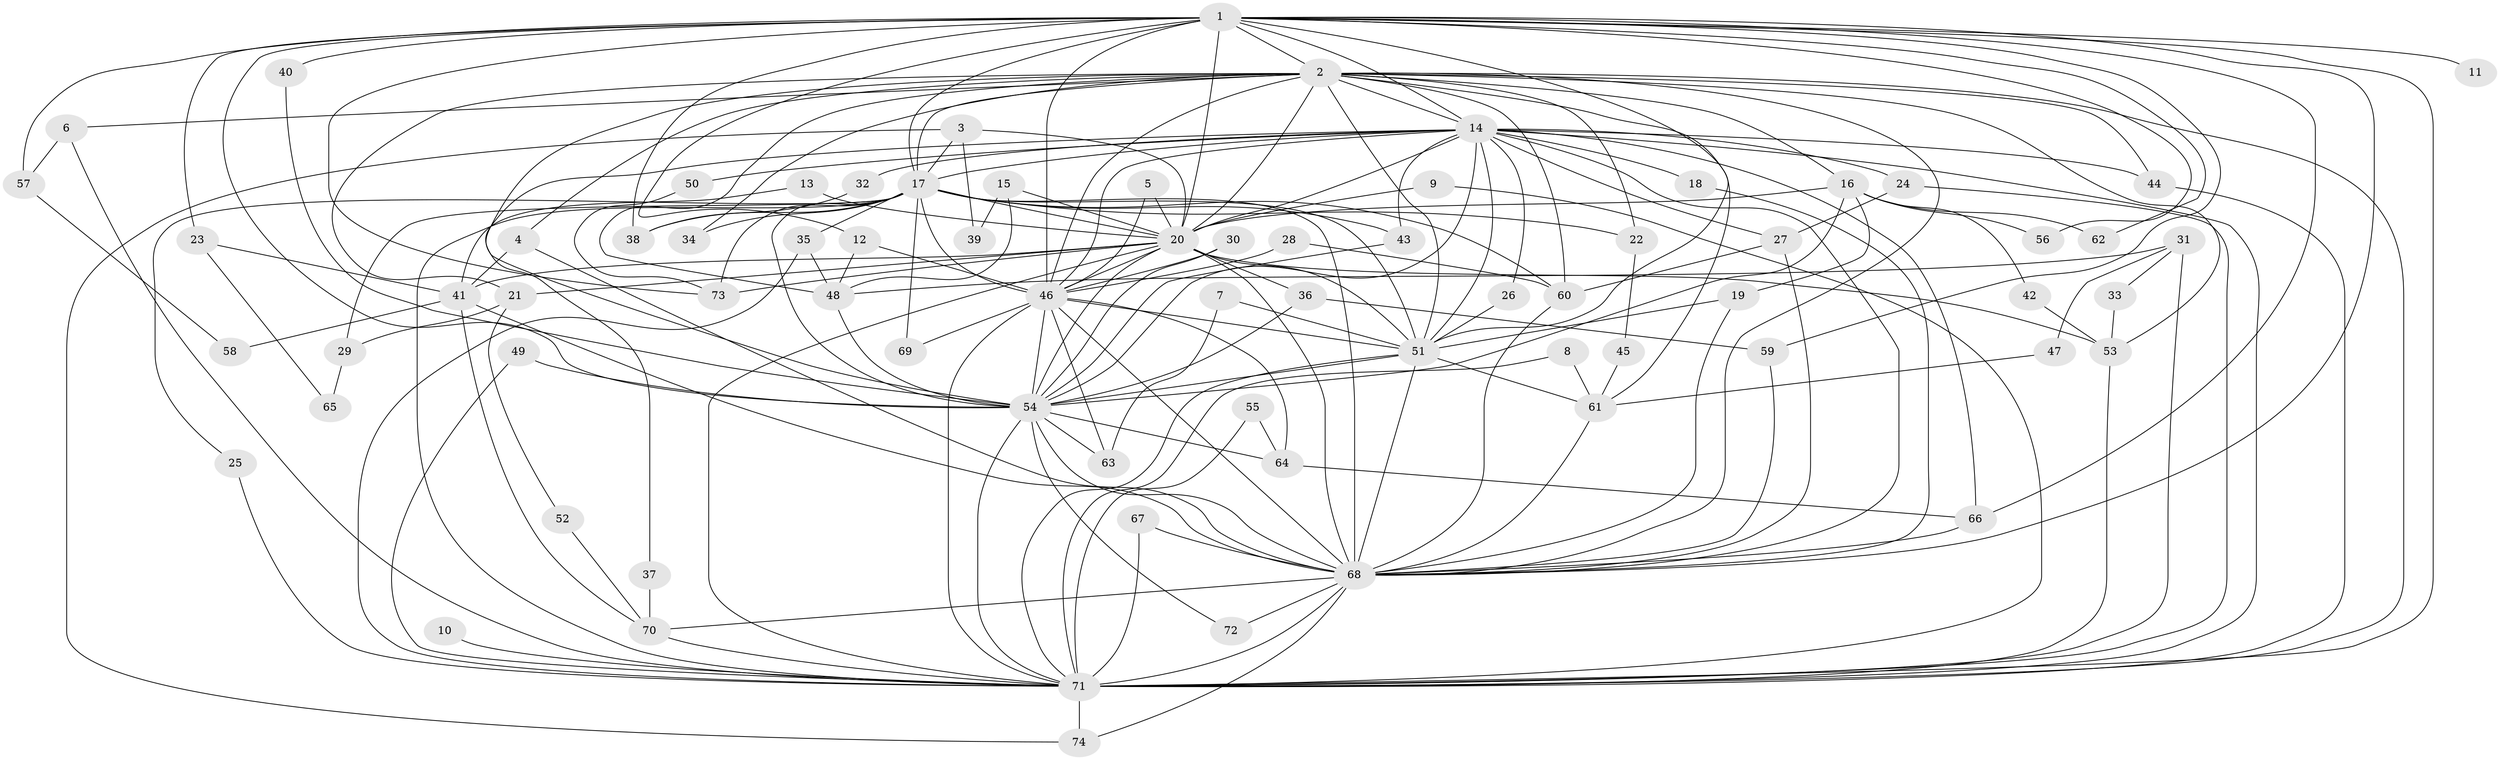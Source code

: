 // original degree distribution, {22: 0.009523809523809525, 24: 0.02857142857142857, 21: 0.02857142857142857, 28: 0.009523809523809525, 17: 0.009523809523809525, 14: 0.009523809523809525, 4: 0.08571428571428572, 3: 0.18095238095238095, 2: 0.5714285714285714, 5: 0.02857142857142857, 7: 0.01904761904761905, 6: 0.01904761904761905}
// Generated by graph-tools (version 1.1) at 2025/36/03/04/25 23:36:23]
// undirected, 74 vertices, 189 edges
graph export_dot {
  node [color=gray90,style=filled];
  1;
  2;
  3;
  4;
  5;
  6;
  7;
  8;
  9;
  10;
  11;
  12;
  13;
  14;
  15;
  16;
  17;
  18;
  19;
  20;
  21;
  22;
  23;
  24;
  25;
  26;
  27;
  28;
  29;
  30;
  31;
  32;
  33;
  34;
  35;
  36;
  37;
  38;
  39;
  40;
  41;
  42;
  43;
  44;
  45;
  46;
  47;
  48;
  49;
  50;
  51;
  52;
  53;
  54;
  55;
  56;
  57;
  58;
  59;
  60;
  61;
  62;
  63;
  64;
  65;
  66;
  67;
  68;
  69;
  70;
  71;
  72;
  73;
  74;
  1 -- 2 [weight=1.0];
  1 -- 11 [weight=1.0];
  1 -- 12 [weight=1.0];
  1 -- 14 [weight=1.0];
  1 -- 17 [weight=1.0];
  1 -- 20 [weight=1.0];
  1 -- 23 [weight=1.0];
  1 -- 38 [weight=2.0];
  1 -- 40 [weight=1.0];
  1 -- 46 [weight=1.0];
  1 -- 51 [weight=1.0];
  1 -- 54 [weight=1.0];
  1 -- 56 [weight=1.0];
  1 -- 57 [weight=1.0];
  1 -- 59 [weight=1.0];
  1 -- 62 [weight=1.0];
  1 -- 66 [weight=1.0];
  1 -- 68 [weight=1.0];
  1 -- 71 [weight=1.0];
  1 -- 73 [weight=1.0];
  2 -- 4 [weight=1.0];
  2 -- 6 [weight=1.0];
  2 -- 14 [weight=1.0];
  2 -- 16 [weight=1.0];
  2 -- 17 [weight=2.0];
  2 -- 20 [weight=1.0];
  2 -- 21 [weight=1.0];
  2 -- 22 [weight=1.0];
  2 -- 34 [weight=1.0];
  2 -- 44 [weight=1.0];
  2 -- 46 [weight=1.0];
  2 -- 48 [weight=1.0];
  2 -- 51 [weight=2.0];
  2 -- 53 [weight=1.0];
  2 -- 54 [weight=2.0];
  2 -- 60 [weight=1.0];
  2 -- 61 [weight=1.0];
  2 -- 68 [weight=1.0];
  2 -- 71 [weight=2.0];
  3 -- 17 [weight=1.0];
  3 -- 20 [weight=1.0];
  3 -- 39 [weight=1.0];
  3 -- 74 [weight=1.0];
  4 -- 41 [weight=1.0];
  4 -- 68 [weight=1.0];
  5 -- 20 [weight=1.0];
  5 -- 46 [weight=1.0];
  6 -- 57 [weight=1.0];
  6 -- 71 [weight=1.0];
  7 -- 51 [weight=1.0];
  7 -- 63 [weight=1.0];
  8 -- 61 [weight=1.0];
  8 -- 71 [weight=2.0];
  9 -- 20 [weight=1.0];
  9 -- 71 [weight=1.0];
  10 -- 71 [weight=1.0];
  12 -- 46 [weight=1.0];
  12 -- 48 [weight=1.0];
  13 -- 20 [weight=1.0];
  13 -- 41 [weight=1.0];
  14 -- 17 [weight=2.0];
  14 -- 18 [weight=2.0];
  14 -- 20 [weight=1.0];
  14 -- 24 [weight=1.0];
  14 -- 26 [weight=1.0];
  14 -- 27 [weight=1.0];
  14 -- 32 [weight=1.0];
  14 -- 37 [weight=1.0];
  14 -- 43 [weight=1.0];
  14 -- 44 [weight=1.0];
  14 -- 46 [weight=1.0];
  14 -- 50 [weight=1.0];
  14 -- 51 [weight=1.0];
  14 -- 54 [weight=1.0];
  14 -- 66 [weight=1.0];
  14 -- 68 [weight=1.0];
  14 -- 71 [weight=1.0];
  15 -- 20 [weight=1.0];
  15 -- 39 [weight=1.0];
  15 -- 48 [weight=1.0];
  16 -- 19 [weight=1.0];
  16 -- 20 [weight=1.0];
  16 -- 42 [weight=1.0];
  16 -- 54 [weight=1.0];
  16 -- 56 [weight=1.0];
  16 -- 62 [weight=1.0];
  17 -- 20 [weight=2.0];
  17 -- 22 [weight=1.0];
  17 -- 25 [weight=1.0];
  17 -- 29 [weight=1.0];
  17 -- 34 [weight=1.0];
  17 -- 35 [weight=1.0];
  17 -- 38 [weight=1.0];
  17 -- 43 [weight=1.0];
  17 -- 46 [weight=1.0];
  17 -- 51 [weight=1.0];
  17 -- 54 [weight=1.0];
  17 -- 60 [weight=1.0];
  17 -- 68 [weight=2.0];
  17 -- 69 [weight=1.0];
  17 -- 71 [weight=1.0];
  17 -- 73 [weight=1.0];
  18 -- 68 [weight=1.0];
  19 -- 51 [weight=1.0];
  19 -- 68 [weight=1.0];
  20 -- 21 [weight=1.0];
  20 -- 36 [weight=1.0];
  20 -- 41 [weight=1.0];
  20 -- 46 [weight=1.0];
  20 -- 51 [weight=1.0];
  20 -- 53 [weight=1.0];
  20 -- 54 [weight=1.0];
  20 -- 68 [weight=1.0];
  20 -- 71 [weight=1.0];
  20 -- 73 [weight=1.0];
  21 -- 29 [weight=1.0];
  21 -- 52 [weight=1.0];
  22 -- 45 [weight=1.0];
  23 -- 41 [weight=1.0];
  23 -- 65 [weight=1.0];
  24 -- 27 [weight=1.0];
  24 -- 71 [weight=1.0];
  25 -- 71 [weight=1.0];
  26 -- 51 [weight=1.0];
  27 -- 60 [weight=1.0];
  27 -- 68 [weight=1.0];
  28 -- 46 [weight=1.0];
  28 -- 60 [weight=1.0];
  29 -- 65 [weight=1.0];
  30 -- 46 [weight=1.0];
  30 -- 54 [weight=1.0];
  31 -- 33 [weight=1.0];
  31 -- 47 [weight=1.0];
  31 -- 48 [weight=1.0];
  31 -- 71 [weight=1.0];
  32 -- 38 [weight=1.0];
  33 -- 53 [weight=1.0];
  35 -- 48 [weight=1.0];
  35 -- 71 [weight=1.0];
  36 -- 54 [weight=1.0];
  36 -- 59 [weight=1.0];
  37 -- 70 [weight=1.0];
  40 -- 54 [weight=1.0];
  41 -- 58 [weight=1.0];
  41 -- 68 [weight=1.0];
  41 -- 70 [weight=1.0];
  42 -- 53 [weight=1.0];
  43 -- 54 [weight=1.0];
  44 -- 71 [weight=1.0];
  45 -- 61 [weight=1.0];
  46 -- 51 [weight=1.0];
  46 -- 54 [weight=1.0];
  46 -- 63 [weight=1.0];
  46 -- 64 [weight=1.0];
  46 -- 68 [weight=2.0];
  46 -- 69 [weight=1.0];
  46 -- 71 [weight=1.0];
  47 -- 61 [weight=1.0];
  48 -- 54 [weight=1.0];
  49 -- 54 [weight=1.0];
  49 -- 71 [weight=1.0];
  50 -- 73 [weight=1.0];
  51 -- 54 [weight=1.0];
  51 -- 61 [weight=1.0];
  51 -- 68 [weight=1.0];
  51 -- 71 [weight=1.0];
  52 -- 70 [weight=1.0];
  53 -- 71 [weight=1.0];
  54 -- 63 [weight=1.0];
  54 -- 64 [weight=1.0];
  54 -- 68 [weight=1.0];
  54 -- 71 [weight=1.0];
  54 -- 72 [weight=1.0];
  55 -- 64 [weight=1.0];
  55 -- 71 [weight=1.0];
  57 -- 58 [weight=1.0];
  59 -- 68 [weight=1.0];
  60 -- 68 [weight=1.0];
  61 -- 68 [weight=1.0];
  64 -- 66 [weight=1.0];
  66 -- 68 [weight=1.0];
  67 -- 68 [weight=1.0];
  67 -- 71 [weight=2.0];
  68 -- 70 [weight=1.0];
  68 -- 71 [weight=1.0];
  68 -- 72 [weight=1.0];
  68 -- 74 [weight=1.0];
  70 -- 71 [weight=1.0];
  71 -- 74 [weight=1.0];
}
